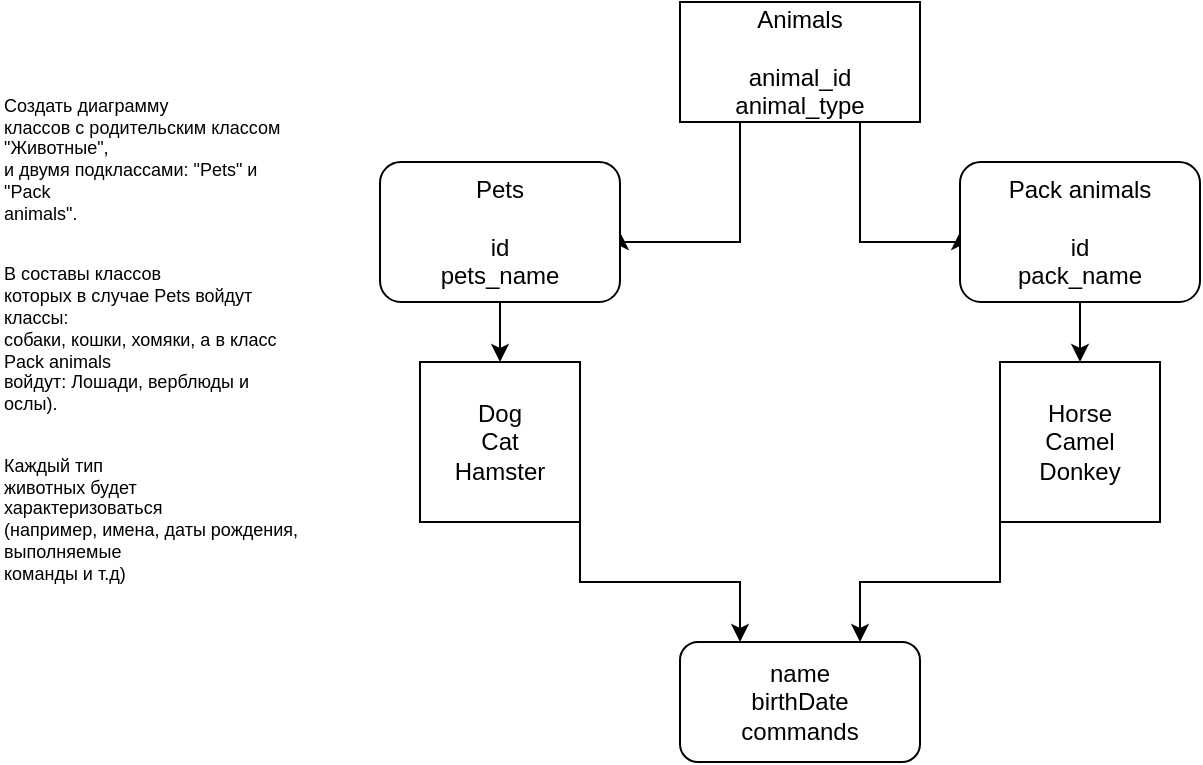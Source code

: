 <mxfile version="24.6.4" type="device">
  <diagram name="Page-1" id="y8omWeSN0PWs4WmpnNCJ">
    <mxGraphModel dx="794" dy="412" grid="1" gridSize="10" guides="1" tooltips="1" connect="1" arrows="1" fold="1" page="1" pageScale="1" pageWidth="850" pageHeight="1100" math="0" shadow="0">
      <root>
        <mxCell id="0" />
        <mxCell id="1" parent="0" />
        <mxCell id="yysfQZHxvM84uPMWqZXu-1" value="&#xa;&lt;p style=&quot;margin-bottom: 0cm; font-size: 9px;&quot;&gt;&lt;font style=&quot;font-size: 9px;&quot;&gt;Создать диаграмму&#xa;классов с родительским классом &quot;Животные&quot;,&#xa;и двумя подклассами: &quot;Pets&quot; и &quot;Pack&#xa;animals&quot;.&lt;/font&gt;&lt;/p&gt;&#xa;&lt;p style=&quot;margin-bottom: 0cm; font-size: 9px;&quot;&gt;&lt;font style=&quot;font-size: 9px;&quot;&gt;В составы классов&#xa;которых в случае Pets войдут классы:&#xa;собаки, кошки, хомяки, а в класс Pack animals&#xa;войдут: Лошади, верблюды и ослы).&lt;/font&gt;&lt;/p&gt;&#xa;&lt;p style=&quot;margin-bottom: 0cm; font-size: 9px;&quot;&gt;&lt;font style=&quot;font-size: 9px;&quot;&gt;Каждый тип&#xa;животных будет характеризоваться&#xa;(например, имена, даты рождения, выполняемые&#xa;команды и т.д)&lt;/font&gt;&lt;/p&gt;&#xa;&#xa;" style="text;html=1;whiteSpace=wrap;overflow=hidden;rounded=0;fontSize=9;" parent="1" vertex="1">
          <mxGeometry x="40" y="20" width="150" height="290" as="geometry" />
        </mxCell>
        <mxCell id="yysfQZHxvM84uPMWqZXu-8" style="edgeStyle=orthogonalEdgeStyle;rounded=0;orthogonalLoop=1;jettySize=auto;html=1;exitX=0.25;exitY=1;exitDx=0;exitDy=0;entryX=1;entryY=0.5;entryDx=0;entryDy=0;" parent="1" source="yysfQZHxvM84uPMWqZXu-2" target="yysfQZHxvM84uPMWqZXu-3" edge="1">
          <mxGeometry relative="1" as="geometry">
            <Array as="points">
              <mxPoint x="410" y="120" />
              <mxPoint x="350" y="120" />
            </Array>
          </mxGeometry>
        </mxCell>
        <mxCell id="yysfQZHxvM84uPMWqZXu-9" style="edgeStyle=orthogonalEdgeStyle;rounded=0;orthogonalLoop=1;jettySize=auto;html=1;exitX=0.75;exitY=1;exitDx=0;exitDy=0;entryX=0;entryY=0.5;entryDx=0;entryDy=0;" parent="1" source="yysfQZHxvM84uPMWqZXu-2" target="yysfQZHxvM84uPMWqZXu-4" edge="1">
          <mxGeometry relative="1" as="geometry">
            <Array as="points">
              <mxPoint x="470" y="120" />
              <mxPoint x="520" y="120" />
            </Array>
          </mxGeometry>
        </mxCell>
        <mxCell id="yysfQZHxvM84uPMWqZXu-2" value="Animals&lt;div&gt;&lt;br&gt;&lt;/div&gt;&lt;div&gt;animal_id&lt;div&gt;animal_type&lt;/div&gt;&lt;/div&gt;" style="rounded=0;whiteSpace=wrap;html=1;" parent="1" vertex="1">
          <mxGeometry x="380" width="120" height="60" as="geometry" />
        </mxCell>
        <mxCell id="yysfQZHxvM84uPMWqZXu-12" style="edgeStyle=orthogonalEdgeStyle;rounded=0;orthogonalLoop=1;jettySize=auto;html=1;exitX=0.5;exitY=1;exitDx=0;exitDy=0;entryX=0.5;entryY=0;entryDx=0;entryDy=0;" parent="1" source="yysfQZHxvM84uPMWqZXu-3" target="yysfQZHxvM84uPMWqZXu-10" edge="1">
          <mxGeometry relative="1" as="geometry" />
        </mxCell>
        <mxCell id="yysfQZHxvM84uPMWqZXu-3" value="Pets&lt;div&gt;&lt;br&gt;&lt;/div&gt;&lt;div&gt;id&lt;/div&gt;&lt;div&gt;pets_name&lt;/div&gt;" style="rounded=1;whiteSpace=wrap;html=1;" parent="1" vertex="1">
          <mxGeometry x="230" y="80" width="120" height="70" as="geometry" />
        </mxCell>
        <mxCell id="yysfQZHxvM84uPMWqZXu-13" style="edgeStyle=orthogonalEdgeStyle;rounded=0;orthogonalLoop=1;jettySize=auto;html=1;exitX=0.5;exitY=1;exitDx=0;exitDy=0;entryX=0.5;entryY=0;entryDx=0;entryDy=0;" parent="1" source="yysfQZHxvM84uPMWqZXu-4" target="yysfQZHxvM84uPMWqZXu-11" edge="1">
          <mxGeometry relative="1" as="geometry" />
        </mxCell>
        <mxCell id="yysfQZHxvM84uPMWqZXu-4" value="Pack animals&lt;div&gt;&lt;div&gt;&lt;br&gt;&lt;/div&gt;&lt;div&gt;id&lt;/div&gt;&lt;div&gt;pack_name&lt;/div&gt;&lt;/div&gt;" style="rounded=1;whiteSpace=wrap;html=1;" parent="1" vertex="1">
          <mxGeometry x="520" y="80" width="120" height="70" as="geometry" />
        </mxCell>
        <mxCell id="yysfQZHxvM84uPMWqZXu-15" style="edgeStyle=orthogonalEdgeStyle;rounded=0;orthogonalLoop=1;jettySize=auto;html=1;exitX=1;exitY=1;exitDx=0;exitDy=0;entryX=0.25;entryY=0;entryDx=0;entryDy=0;" parent="1" source="yysfQZHxvM84uPMWqZXu-10" target="yysfQZHxvM84uPMWqZXu-14" edge="1">
          <mxGeometry relative="1" as="geometry" />
        </mxCell>
        <mxCell id="yysfQZHxvM84uPMWqZXu-10" value="Dog&lt;div&gt;Cat&lt;/div&gt;&lt;div&gt;Hamster&lt;/div&gt;" style="whiteSpace=wrap;html=1;aspect=fixed;" parent="1" vertex="1">
          <mxGeometry x="250" y="180" width="80" height="80" as="geometry" />
        </mxCell>
        <mxCell id="yysfQZHxvM84uPMWqZXu-16" style="edgeStyle=orthogonalEdgeStyle;rounded=0;orthogonalLoop=1;jettySize=auto;html=1;exitX=0;exitY=1;exitDx=0;exitDy=0;entryX=0.75;entryY=0;entryDx=0;entryDy=0;" parent="1" source="yysfQZHxvM84uPMWqZXu-11" target="yysfQZHxvM84uPMWqZXu-14" edge="1">
          <mxGeometry relative="1" as="geometry" />
        </mxCell>
        <mxCell id="yysfQZHxvM84uPMWqZXu-11" value="Horse&lt;div&gt;Camel&lt;/div&gt;&lt;div&gt;Donkey&lt;/div&gt;" style="whiteSpace=wrap;html=1;aspect=fixed;" parent="1" vertex="1">
          <mxGeometry x="540" y="180" width="80" height="80" as="geometry" />
        </mxCell>
        <mxCell id="yysfQZHxvM84uPMWqZXu-14" value="name&lt;div&gt;birthDate&lt;/div&gt;&lt;div&gt;commands&lt;/div&gt;" style="rounded=1;whiteSpace=wrap;html=1;" parent="1" vertex="1">
          <mxGeometry x="380" y="320" width="120" height="60" as="geometry" />
        </mxCell>
      </root>
    </mxGraphModel>
  </diagram>
</mxfile>
